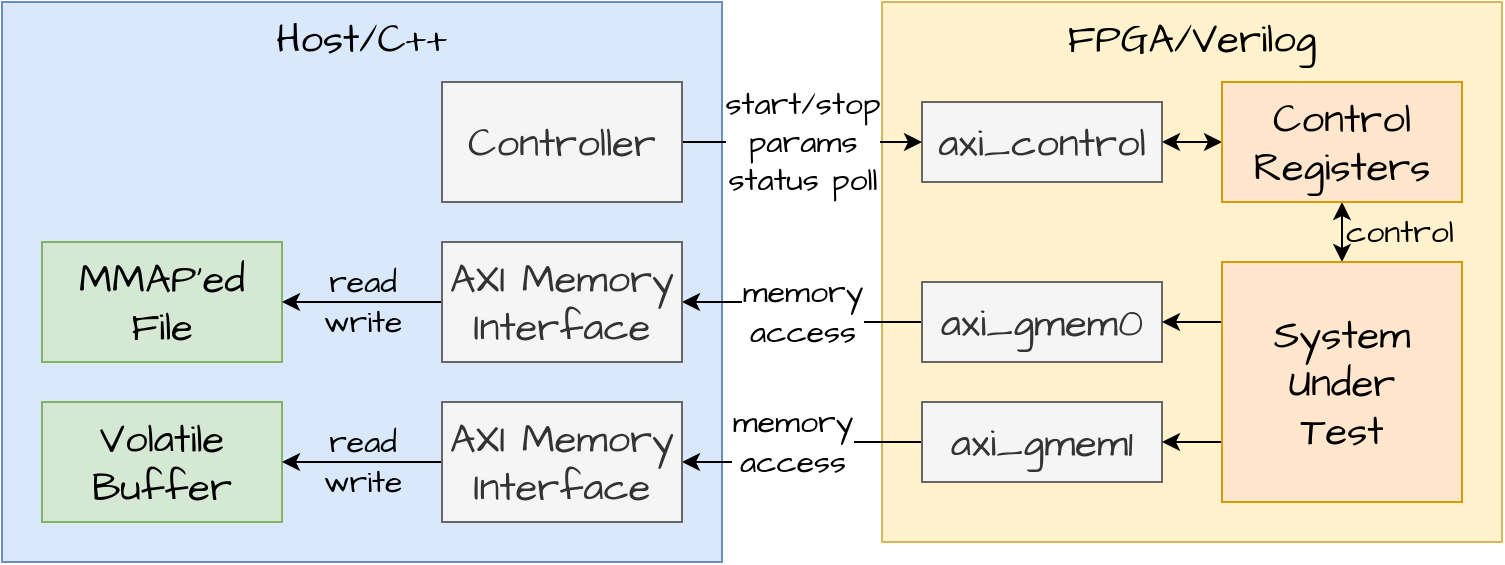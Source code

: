 <mxfile version="20.8.16" type="device"><diagram name="Seite-1" id="EXOSAk9tBM63uIBZ3w5c"><mxGraphModel dx="1434" dy="856" grid="1" gridSize="10" guides="1" tooltips="1" connect="1" arrows="1" fold="1" page="1" pageScale="1" pageWidth="1169" pageHeight="827" math="0" shadow="0"><root><mxCell id="0"/><mxCell id="1" parent="0"/><mxCell id="8d2SSSIuvd9z-HsFH1Ex-1" value="Host/C++" style="rounded=0;whiteSpace=wrap;html=1;hachureGap=4;fontFamily=Architects Daughter;fontSource=https%3A%2F%2Ffonts.googleapis.com%2Fcss%3Ffamily%3DArchitects%2BDaughter;fontSize=20;sketchStyle=rough;verticalAlign=top;fillColor=#dae8fc;strokeColor=#6c8ebf;" vertex="1" parent="1"><mxGeometry x="120" y="120" width="360" height="280" as="geometry"/></mxCell><mxCell id="8d2SSSIuvd9z-HsFH1Ex-2" value="FPGA/Verilog" style="rounded=0;whiteSpace=wrap;html=1;hachureGap=4;fontFamily=Architects Daughter;fontSource=https%3A%2F%2Ffonts.googleapis.com%2Fcss%3Ffamily%3DArchitects%2BDaughter;fontSize=20;sketchStyle=rough;verticalAlign=top;fillColor=#fff2cc;strokeColor=#d6b656;" vertex="1" parent="1"><mxGeometry x="560" y="120" width="310" height="270" as="geometry"/></mxCell><mxCell id="8d2SSSIuvd9z-HsFH1Ex-21" style="edgeStyle=orthogonalEdgeStyle;rounded=0;sketch=0;hachureGap=4;jiggle=2;curveFitting=1;orthogonalLoop=1;jettySize=auto;html=1;exitX=1;exitY=0.5;exitDx=0;exitDy=0;labelBackgroundColor=none;fontFamily=Architects Daughter;fontSource=https%3A%2F%2Ffonts.googleapis.com%2Fcss%3Ffamily%3DArchitects%2BDaughter;fontSize=16;startArrow=classic;startFill=1;" edge="1" parent="1" source="8d2SSSIuvd9z-HsFH1Ex-3" target="8d2SSSIuvd9z-HsFH1Ex-7"><mxGeometry relative="1" as="geometry"/></mxCell><mxCell id="8d2SSSIuvd9z-HsFH1Ex-3" value="axi_control" style="rounded=0;whiteSpace=wrap;html=1;hachureGap=4;sketchStyle=rough;fontFamily=Architects Daughter;fontSource=https%3A%2F%2Ffonts.googleapis.com%2Fcss%3Ffamily%3DArchitects%2BDaughter;fontSize=20;fillColor=#f5f5f5;strokeColor=#666666;fontColor=#333333;" vertex="1" parent="1"><mxGeometry x="580" y="170" width="120" height="40" as="geometry"/></mxCell><mxCell id="8d2SSSIuvd9z-HsFH1Ex-16" value="memory&lt;br&gt;access" style="edgeStyle=orthogonalEdgeStyle;rounded=0;hachureGap=4;orthogonalLoop=1;jettySize=auto;html=1;exitX=0;exitY=0.5;exitDx=0;exitDy=0;entryX=1;entryY=0.5;entryDx=0;entryDy=0;fontFamily=Architects Daughter;fontSource=https%3A%2F%2Ffonts.googleapis.com%2Fcss%3Ffamily%3DArchitects%2BDaughter;fontSize=16;" edge="1" parent="1" source="8d2SSSIuvd9z-HsFH1Ex-4" target="8d2SSSIuvd9z-HsFH1Ex-12"><mxGeometry relative="1" as="geometry"/></mxCell><mxCell id="8d2SSSIuvd9z-HsFH1Ex-4" value="axi_gmem0" style="rounded=0;whiteSpace=wrap;html=1;hachureGap=4;sketchStyle=rough;fontFamily=Architects Daughter;fontSource=https%3A%2F%2Ffonts.googleapis.com%2Fcss%3Ffamily%3DArchitects%2BDaughter;fontSize=20;fillColor=#f5f5f5;strokeColor=#666666;fontColor=#333333;" vertex="1" parent="1"><mxGeometry x="580" y="260" width="120" height="40" as="geometry"/></mxCell><mxCell id="8d2SSSIuvd9z-HsFH1Ex-17" value="memory&lt;br&gt;access" style="edgeStyle=orthogonalEdgeStyle;rounded=0;hachureGap=4;orthogonalLoop=1;jettySize=auto;html=1;exitX=0;exitY=0.5;exitDx=0;exitDy=0;entryX=1;entryY=0.5;entryDx=0;entryDy=0;fontFamily=Architects Daughter;fontSource=https%3A%2F%2Ffonts.googleapis.com%2Fcss%3Ffamily%3DArchitects%2BDaughter;fontSize=16;" edge="1" parent="1" source="8d2SSSIuvd9z-HsFH1Ex-5" target="8d2SSSIuvd9z-HsFH1Ex-11"><mxGeometry relative="1" as="geometry"><Array as="points"><mxPoint x="510" y="340"/><mxPoint x="510" y="350"/></Array></mxGeometry></mxCell><mxCell id="8d2SSSIuvd9z-HsFH1Ex-5" value="axi_gmem1" style="rounded=0;whiteSpace=wrap;html=1;hachureGap=4;sketchStyle=rough;fontFamily=Architects Daughter;fontSource=https%3A%2F%2Ffonts.googleapis.com%2Fcss%3Ffamily%3DArchitects%2BDaughter;fontSize=20;fillColor=#f5f5f5;strokeColor=#666666;fontColor=#333333;" vertex="1" parent="1"><mxGeometry x="580" y="320" width="120" height="40" as="geometry"/></mxCell><mxCell id="8d2SSSIuvd9z-HsFH1Ex-18" value="start/stop&lt;br&gt;params&lt;br&gt;status poll&lt;br&gt;" style="edgeStyle=orthogonalEdgeStyle;rounded=0;hachureGap=4;orthogonalLoop=1;jettySize=auto;html=1;exitX=1;exitY=0.5;exitDx=0;exitDy=0;entryX=0;entryY=0.5;entryDx=0;entryDy=0;fontFamily=Architects Daughter;fontSource=https%3A%2F%2Ffonts.googleapis.com%2Fcss%3Ffamily%3DArchitects%2BDaughter;fontSize=16;labelBackgroundColor=default;" edge="1" parent="1" source="8d2SSSIuvd9z-HsFH1Ex-6" target="8d2SSSIuvd9z-HsFH1Ex-3"><mxGeometry relative="1" as="geometry"/></mxCell><mxCell id="8d2SSSIuvd9z-HsFH1Ex-6" value="Controller" style="rounded=0;whiteSpace=wrap;html=1;hachureGap=4;sketchStyle=rough;fontFamily=Architects Daughter;fontSource=https%3A%2F%2Ffonts.googleapis.com%2Fcss%3Ffamily%3DArchitects%2BDaughter;fontSize=20;fillColor=#f5f5f5;strokeColor=#666666;fontColor=#333333;" vertex="1" parent="1"><mxGeometry x="340" y="160" width="120" height="60" as="geometry"/></mxCell><mxCell id="8d2SSSIuvd9z-HsFH1Ex-22" value="control" style="edgeStyle=orthogonalEdgeStyle;rounded=0;sketch=0;hachureGap=4;jiggle=2;curveFitting=1;orthogonalLoop=1;jettySize=auto;html=1;exitX=0.5;exitY=1;exitDx=0;exitDy=0;entryX=0.5;entryY=0;entryDx=0;entryDy=0;labelBackgroundColor=none;fontFamily=Architects Daughter;fontSource=https%3A%2F%2Ffonts.googleapis.com%2Fcss%3Ffamily%3DArchitects%2BDaughter;fontSize=16;startArrow=classic;startFill=1;align=left;" edge="1" parent="1" source="8d2SSSIuvd9z-HsFH1Ex-7" target="8d2SSSIuvd9z-HsFH1Ex-13"><mxGeometry relative="1" as="geometry"><mxPoint as="offset"/></mxGeometry></mxCell><mxCell id="8d2SSSIuvd9z-HsFH1Ex-7" value="Control Registers" style="rounded=0;whiteSpace=wrap;html=1;hachureGap=4;sketchStyle=rough;fontFamily=Architects Daughter;fontSource=https%3A%2F%2Ffonts.googleapis.com%2Fcss%3Ffamily%3DArchitects%2BDaughter;fontSize=20;fillColor=#ffe6cc;strokeColor=#d79b00;" vertex="1" parent="1"><mxGeometry x="730" y="160" width="120" height="60" as="geometry"/></mxCell><mxCell id="8d2SSSIuvd9z-HsFH1Ex-9" value="MMAP'ed File" style="rounded=0;whiteSpace=wrap;html=1;hachureGap=4;sketchStyle=rough;fontFamily=Architects Daughter;fontSource=https%3A%2F%2Ffonts.googleapis.com%2Fcss%3Ffamily%3DArchitects%2BDaughter;fontSize=20;fillColor=#d5e8d4;strokeColor=#82b366;" vertex="1" parent="1"><mxGeometry x="140" y="240" width="120" height="60" as="geometry"/></mxCell><mxCell id="8d2SSSIuvd9z-HsFH1Ex-10" value="Volatile Buffer" style="rounded=0;whiteSpace=wrap;html=1;hachureGap=4;sketchStyle=rough;fontFamily=Architects Daughter;fontSource=https%3A%2F%2Ffonts.googleapis.com%2Fcss%3Ffamily%3DArchitects%2BDaughter;fontSize=20;fillColor=#d5e8d4;strokeColor=#82b366;" vertex="1" parent="1"><mxGeometry x="140" y="320" width="120" height="60" as="geometry"/></mxCell><mxCell id="8d2SSSIuvd9z-HsFH1Ex-20" value="read&lt;br&gt;write" style="edgeStyle=orthogonalEdgeStyle;rounded=0;sketch=0;hachureGap=4;jiggle=2;curveFitting=1;orthogonalLoop=1;jettySize=auto;html=1;exitX=0;exitY=0.5;exitDx=0;exitDy=0;entryX=1;entryY=0.5;entryDx=0;entryDy=0;labelBackgroundColor=none;fontFamily=Architects Daughter;fontSource=https%3A%2F%2Ffonts.googleapis.com%2Fcss%3Ffamily%3DArchitects%2BDaughter;fontSize=16;" edge="1" parent="1" source="8d2SSSIuvd9z-HsFH1Ex-11" target="8d2SSSIuvd9z-HsFH1Ex-10"><mxGeometry relative="1" as="geometry"/></mxCell><mxCell id="8d2SSSIuvd9z-HsFH1Ex-11" value="AXI Memory&lt;br&gt;Interface" style="rounded=0;whiteSpace=wrap;html=1;hachureGap=4;sketchStyle=rough;fontFamily=Architects Daughter;fontSource=https%3A%2F%2Ffonts.googleapis.com%2Fcss%3Ffamily%3DArchitects%2BDaughter;fontSize=20;fillColor=#f5f5f5;strokeColor=#666666;fontColor=#333333;" vertex="1" parent="1"><mxGeometry x="340" y="320" width="120" height="60" as="geometry"/></mxCell><mxCell id="8d2SSSIuvd9z-HsFH1Ex-19" value="read&lt;br&gt;write" style="edgeStyle=orthogonalEdgeStyle;rounded=0;sketch=0;hachureGap=4;jiggle=2;curveFitting=1;orthogonalLoop=1;jettySize=auto;html=1;exitX=0;exitY=0.5;exitDx=0;exitDy=0;entryX=1;entryY=0.5;entryDx=0;entryDy=0;labelBackgroundColor=none;fontFamily=Architects Daughter;fontSource=https%3A%2F%2Ffonts.googleapis.com%2Fcss%3Ffamily%3DArchitects%2BDaughter;fontSize=16;" edge="1" parent="1" source="8d2SSSIuvd9z-HsFH1Ex-12" target="8d2SSSIuvd9z-HsFH1Ex-9"><mxGeometry relative="1" as="geometry"/></mxCell><mxCell id="8d2SSSIuvd9z-HsFH1Ex-12" value="AXI Memory&lt;br&gt;Interface" style="rounded=0;whiteSpace=wrap;html=1;hachureGap=4;sketchStyle=rough;fontFamily=Architects Daughter;fontSource=https%3A%2F%2Ffonts.googleapis.com%2Fcss%3Ffamily%3DArchitects%2BDaughter;fontSize=20;fillColor=#f5f5f5;strokeColor=#666666;fontColor=#333333;" vertex="1" parent="1"><mxGeometry x="340" y="240" width="120" height="60" as="geometry"/></mxCell><mxCell id="8d2SSSIuvd9z-HsFH1Ex-14" style="edgeStyle=orthogonalEdgeStyle;rounded=0;hachureGap=4;orthogonalLoop=1;jettySize=auto;html=1;exitX=0;exitY=0.25;exitDx=0;exitDy=0;entryX=1;entryY=0.5;entryDx=0;entryDy=0;fontFamily=Architects Daughter;fontSource=https%3A%2F%2Ffonts.googleapis.com%2Fcss%3Ffamily%3DArchitects%2BDaughter;fontSize=16;" edge="1" parent="1" source="8d2SSSIuvd9z-HsFH1Ex-13" target="8d2SSSIuvd9z-HsFH1Ex-4"><mxGeometry relative="1" as="geometry"/></mxCell><mxCell id="8d2SSSIuvd9z-HsFH1Ex-15" style="edgeStyle=orthogonalEdgeStyle;rounded=0;hachureGap=4;orthogonalLoop=1;jettySize=auto;html=1;exitX=0;exitY=0.75;exitDx=0;exitDy=0;entryX=1;entryY=0.5;entryDx=0;entryDy=0;fontFamily=Architects Daughter;fontSource=https%3A%2F%2Ffonts.googleapis.com%2Fcss%3Ffamily%3DArchitects%2BDaughter;fontSize=16;" edge="1" parent="1" source="8d2SSSIuvd9z-HsFH1Ex-13" target="8d2SSSIuvd9z-HsFH1Ex-5"><mxGeometry relative="1" as="geometry"/></mxCell><mxCell id="8d2SSSIuvd9z-HsFH1Ex-13" value="System&lt;br&gt;Under&lt;br&gt;Test" style="rounded=0;whiteSpace=wrap;html=1;hachureGap=4;sketchStyle=rough;fontFamily=Architects Daughter;fontSource=https%3A%2F%2Ffonts.googleapis.com%2Fcss%3Ffamily%3DArchitects%2BDaughter;fontSize=20;fillColor=#ffe6cc;strokeColor=#d79b00;" vertex="1" parent="1"><mxGeometry x="730" y="250" width="120" height="120" as="geometry"/></mxCell></root></mxGraphModel></diagram></mxfile>